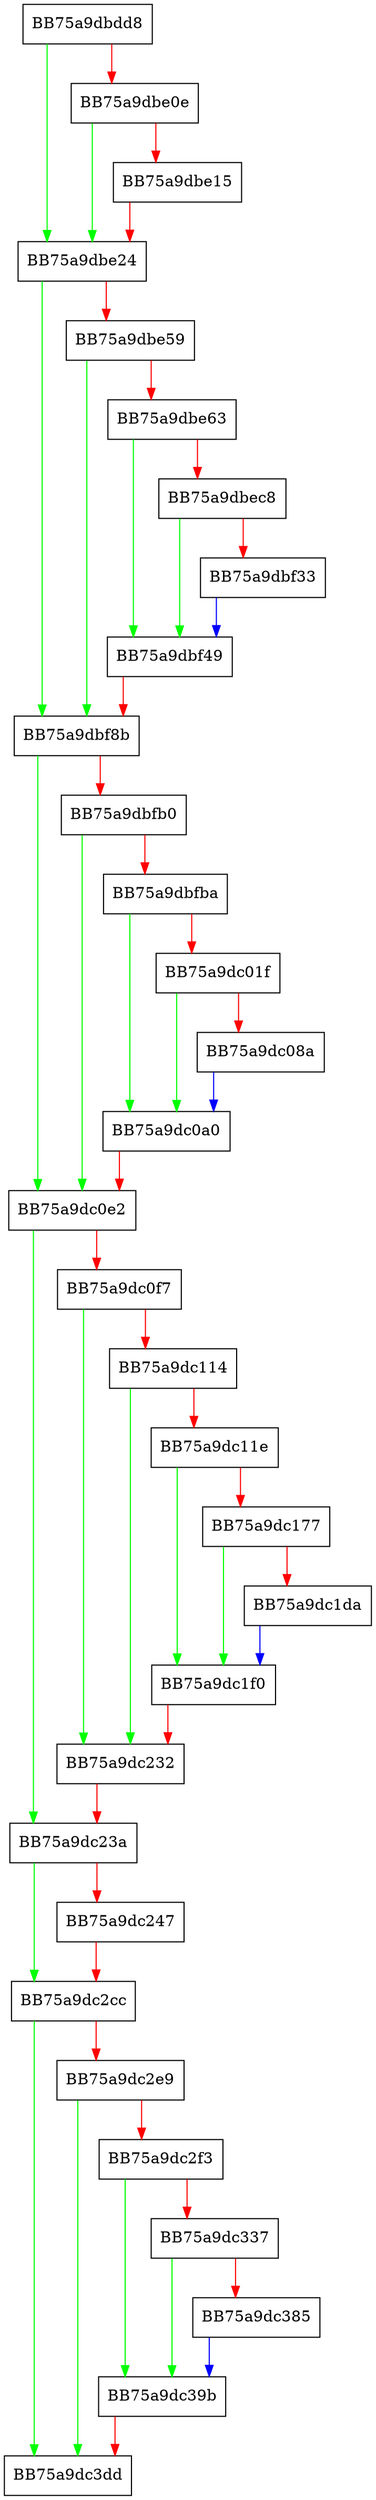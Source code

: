 digraph deinit {
  node [shape="box"];
  graph [splines=ortho];
  BB75a9dbdd8 -> BB75a9dbe24 [color="green"];
  BB75a9dbdd8 -> BB75a9dbe0e [color="red"];
  BB75a9dbe0e -> BB75a9dbe24 [color="green"];
  BB75a9dbe0e -> BB75a9dbe15 [color="red"];
  BB75a9dbe15 -> BB75a9dbe24 [color="red"];
  BB75a9dbe24 -> BB75a9dbf8b [color="green"];
  BB75a9dbe24 -> BB75a9dbe59 [color="red"];
  BB75a9dbe59 -> BB75a9dbf8b [color="green"];
  BB75a9dbe59 -> BB75a9dbe63 [color="red"];
  BB75a9dbe63 -> BB75a9dbf49 [color="green"];
  BB75a9dbe63 -> BB75a9dbec8 [color="red"];
  BB75a9dbec8 -> BB75a9dbf49 [color="green"];
  BB75a9dbec8 -> BB75a9dbf33 [color="red"];
  BB75a9dbf33 -> BB75a9dbf49 [color="blue"];
  BB75a9dbf49 -> BB75a9dbf8b [color="red"];
  BB75a9dbf8b -> BB75a9dc0e2 [color="green"];
  BB75a9dbf8b -> BB75a9dbfb0 [color="red"];
  BB75a9dbfb0 -> BB75a9dc0e2 [color="green"];
  BB75a9dbfb0 -> BB75a9dbfba [color="red"];
  BB75a9dbfba -> BB75a9dc0a0 [color="green"];
  BB75a9dbfba -> BB75a9dc01f [color="red"];
  BB75a9dc01f -> BB75a9dc0a0 [color="green"];
  BB75a9dc01f -> BB75a9dc08a [color="red"];
  BB75a9dc08a -> BB75a9dc0a0 [color="blue"];
  BB75a9dc0a0 -> BB75a9dc0e2 [color="red"];
  BB75a9dc0e2 -> BB75a9dc23a [color="green"];
  BB75a9dc0e2 -> BB75a9dc0f7 [color="red"];
  BB75a9dc0f7 -> BB75a9dc232 [color="green"];
  BB75a9dc0f7 -> BB75a9dc114 [color="red"];
  BB75a9dc114 -> BB75a9dc232 [color="green"];
  BB75a9dc114 -> BB75a9dc11e [color="red"];
  BB75a9dc11e -> BB75a9dc1f0 [color="green"];
  BB75a9dc11e -> BB75a9dc177 [color="red"];
  BB75a9dc177 -> BB75a9dc1f0 [color="green"];
  BB75a9dc177 -> BB75a9dc1da [color="red"];
  BB75a9dc1da -> BB75a9dc1f0 [color="blue"];
  BB75a9dc1f0 -> BB75a9dc232 [color="red"];
  BB75a9dc232 -> BB75a9dc23a [color="red"];
  BB75a9dc23a -> BB75a9dc2cc [color="green"];
  BB75a9dc23a -> BB75a9dc247 [color="red"];
  BB75a9dc247 -> BB75a9dc2cc [color="red"];
  BB75a9dc2cc -> BB75a9dc3dd [color="green"];
  BB75a9dc2cc -> BB75a9dc2e9 [color="red"];
  BB75a9dc2e9 -> BB75a9dc3dd [color="green"];
  BB75a9dc2e9 -> BB75a9dc2f3 [color="red"];
  BB75a9dc2f3 -> BB75a9dc39b [color="green"];
  BB75a9dc2f3 -> BB75a9dc337 [color="red"];
  BB75a9dc337 -> BB75a9dc39b [color="green"];
  BB75a9dc337 -> BB75a9dc385 [color="red"];
  BB75a9dc385 -> BB75a9dc39b [color="blue"];
  BB75a9dc39b -> BB75a9dc3dd [color="red"];
}